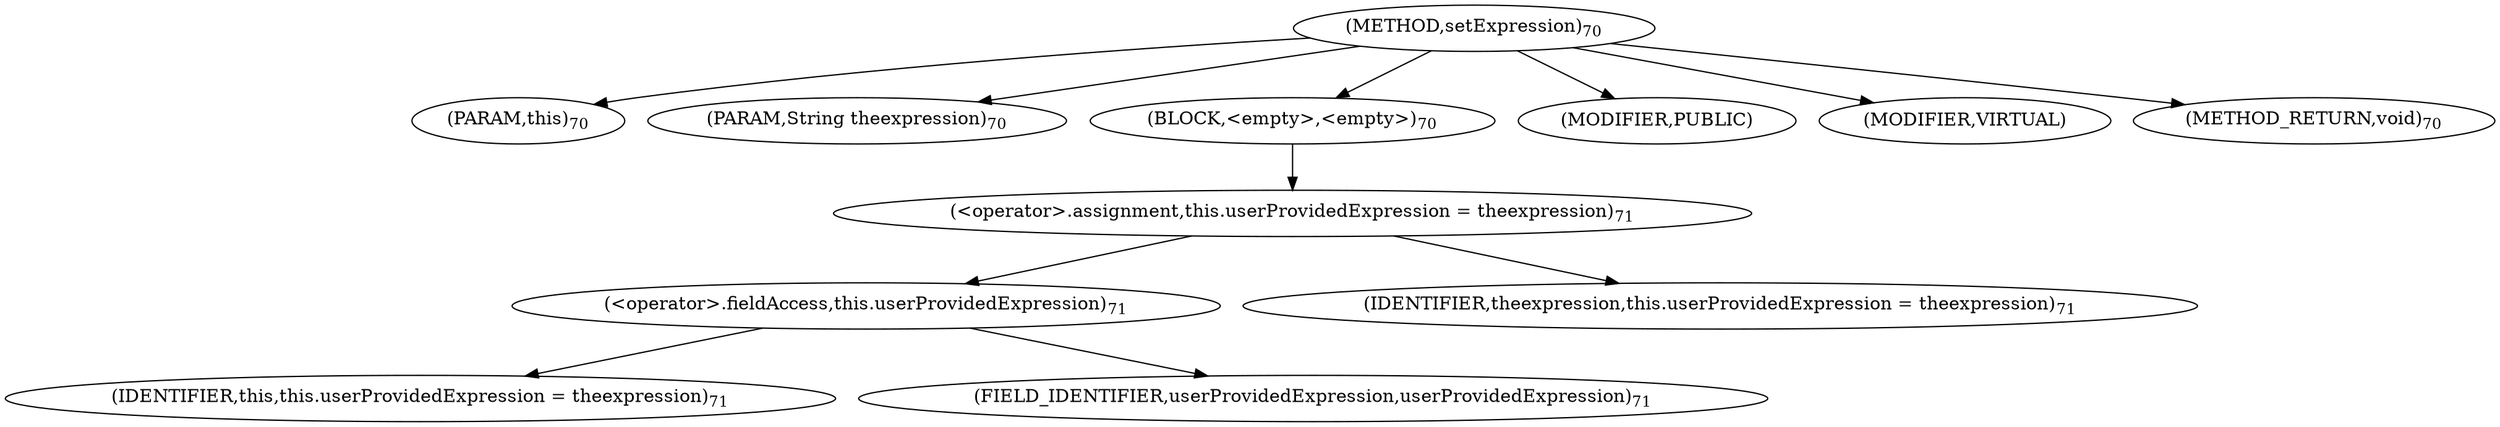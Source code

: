 digraph "setExpression" {  
"79" [label = <(METHOD,setExpression)<SUB>70</SUB>> ]
"6" [label = <(PARAM,this)<SUB>70</SUB>> ]
"80" [label = <(PARAM,String theexpression)<SUB>70</SUB>> ]
"81" [label = <(BLOCK,&lt;empty&gt;,&lt;empty&gt;)<SUB>70</SUB>> ]
"82" [label = <(&lt;operator&gt;.assignment,this.userProvidedExpression = theexpression)<SUB>71</SUB>> ]
"83" [label = <(&lt;operator&gt;.fieldAccess,this.userProvidedExpression)<SUB>71</SUB>> ]
"5" [label = <(IDENTIFIER,this,this.userProvidedExpression = theexpression)<SUB>71</SUB>> ]
"84" [label = <(FIELD_IDENTIFIER,userProvidedExpression,userProvidedExpression)<SUB>71</SUB>> ]
"85" [label = <(IDENTIFIER,theexpression,this.userProvidedExpression = theexpression)<SUB>71</SUB>> ]
"86" [label = <(MODIFIER,PUBLIC)> ]
"87" [label = <(MODIFIER,VIRTUAL)> ]
"88" [label = <(METHOD_RETURN,void)<SUB>70</SUB>> ]
  "79" -> "6" 
  "79" -> "80" 
  "79" -> "81" 
  "79" -> "86" 
  "79" -> "87" 
  "79" -> "88" 
  "81" -> "82" 
  "82" -> "83" 
  "82" -> "85" 
  "83" -> "5" 
  "83" -> "84" 
}
